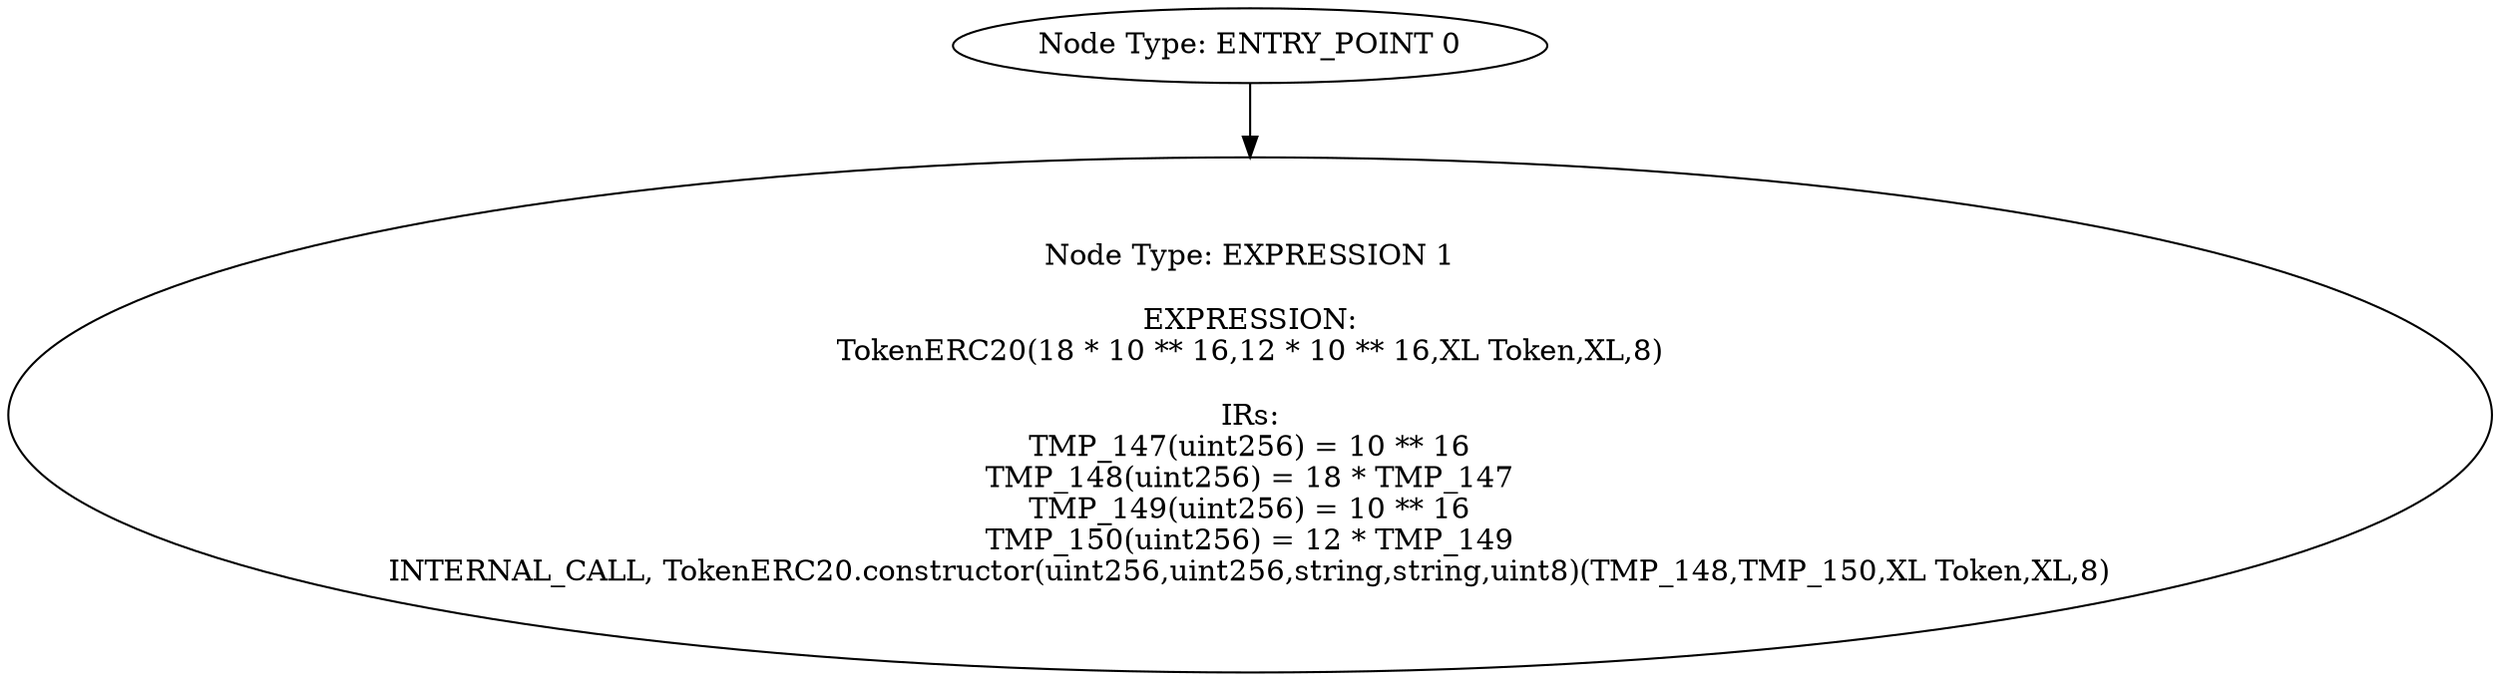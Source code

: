digraph{
0[label="Node Type: ENTRY_POINT 0
"];
0->1;
1[label="Node Type: EXPRESSION 1

EXPRESSION:
TokenERC20(18 * 10 ** 16,12 * 10 ** 16,XL Token,XL,8)

IRs:
TMP_147(uint256) = 10 ** 16
TMP_148(uint256) = 18 * TMP_147
TMP_149(uint256) = 10 ** 16
TMP_150(uint256) = 12 * TMP_149
INTERNAL_CALL, TokenERC20.constructor(uint256,uint256,string,string,uint8)(TMP_148,TMP_150,XL Token,XL,8)"];
}
